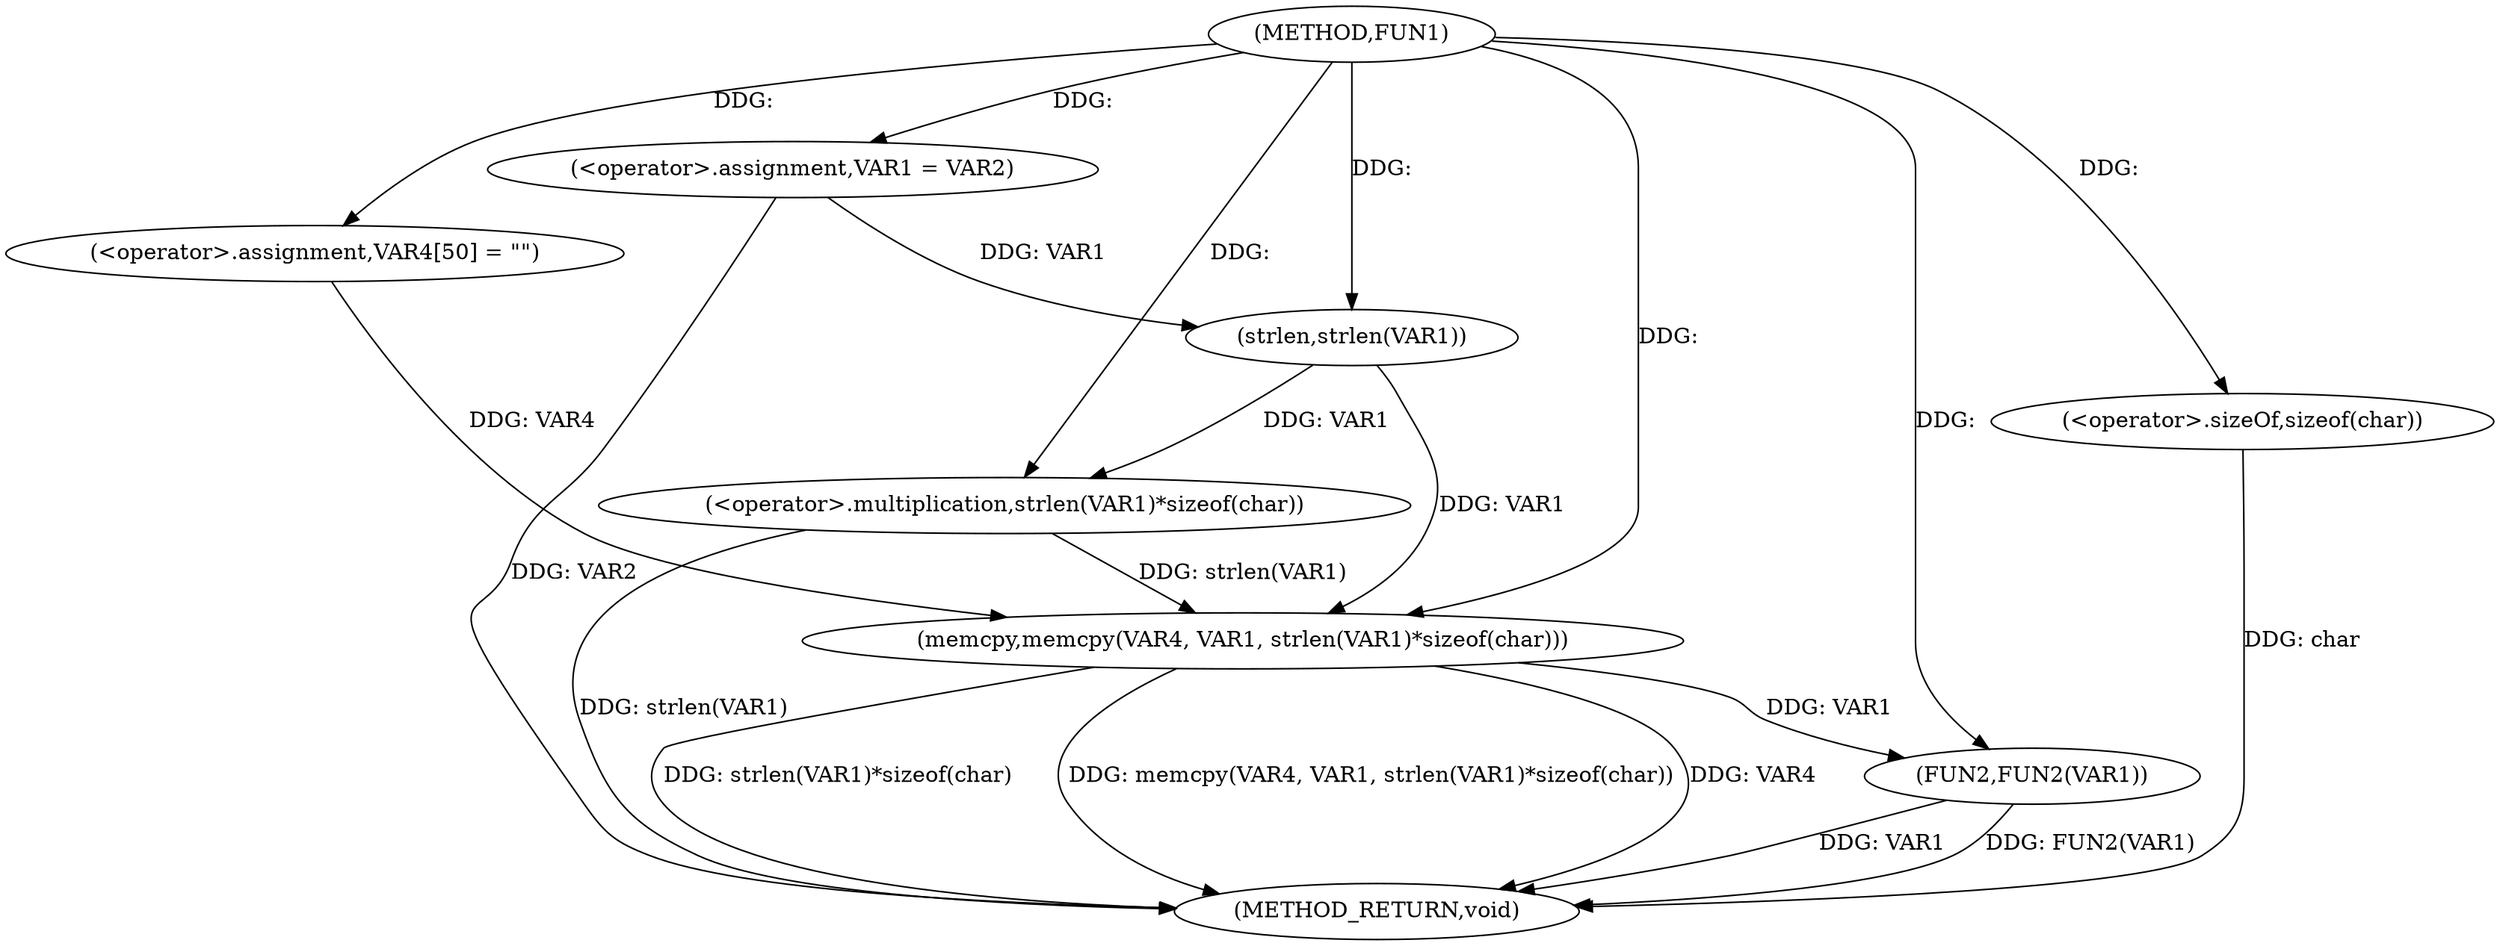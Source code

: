 digraph FUN1 {  
"1000100" [label = "(METHOD,FUN1)" ]
"1000124" [label = "(METHOD_RETURN,void)" ]
"1000104" [label = "(<operator>.assignment,VAR1 = VAR2)" ]
"1000111" [label = "(<operator>.assignment,VAR4[50] = \"\")" ]
"1000114" [label = "(memcpy,memcpy(VAR4, VAR1, strlen(VAR1)*sizeof(char)))" ]
"1000117" [label = "(<operator>.multiplication,strlen(VAR1)*sizeof(char))" ]
"1000118" [label = "(strlen,strlen(VAR1))" ]
"1000120" [label = "(<operator>.sizeOf,sizeof(char))" ]
"1000122" [label = "(FUN2,FUN2(VAR1))" ]
  "1000114" -> "1000124"  [ label = "DDG: strlen(VAR1)*sizeof(char)"] 
  "1000114" -> "1000124"  [ label = "DDG: memcpy(VAR4, VAR1, strlen(VAR1)*sizeof(char))"] 
  "1000122" -> "1000124"  [ label = "DDG: VAR1"] 
  "1000117" -> "1000124"  [ label = "DDG: strlen(VAR1)"] 
  "1000122" -> "1000124"  [ label = "DDG: FUN2(VAR1)"] 
  "1000104" -> "1000124"  [ label = "DDG: VAR2"] 
  "1000114" -> "1000124"  [ label = "DDG: VAR4"] 
  "1000120" -> "1000124"  [ label = "DDG: char"] 
  "1000100" -> "1000104"  [ label = "DDG: "] 
  "1000100" -> "1000111"  [ label = "DDG: "] 
  "1000111" -> "1000114"  [ label = "DDG: VAR4"] 
  "1000100" -> "1000114"  [ label = "DDG: "] 
  "1000118" -> "1000114"  [ label = "DDG: VAR1"] 
  "1000117" -> "1000114"  [ label = "DDG: strlen(VAR1)"] 
  "1000118" -> "1000117"  [ label = "DDG: VAR1"] 
  "1000104" -> "1000118"  [ label = "DDG: VAR1"] 
  "1000100" -> "1000118"  [ label = "DDG: "] 
  "1000100" -> "1000117"  [ label = "DDG: "] 
  "1000100" -> "1000120"  [ label = "DDG: "] 
  "1000114" -> "1000122"  [ label = "DDG: VAR1"] 
  "1000100" -> "1000122"  [ label = "DDG: "] 
}
